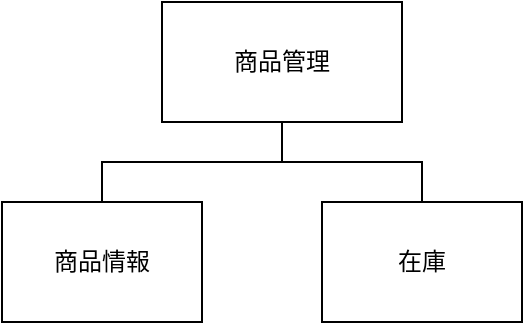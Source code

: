<mxfile version="12.1.0" type="device" pages="1"><diagram id="wrpmUGDUPV51dJftIt9m" name="Page-1"><mxGraphModel dx="538" dy="500" grid="1" gridSize="10" guides="1" tooltips="1" connect="1" arrows="1" fold="1" page="1" pageScale="1" pageWidth="827" pageHeight="1169" math="0" shadow="0"><root><mxCell id="0"/><mxCell id="1" parent="0"/><UserObject label="&lt;font style=&quot;vertical-align: inherit&quot;&gt;&lt;font style=&quot;vertical-align: inherit&quot;&gt;商品管理&lt;/font&gt;&lt;/font&gt;" treeRoot="1" id="a7nK9uGA60JsyTPENsQV-1"><mxCell style="whiteSpace=wrap;html=1;align=center;treeFolding=1;treeMoving=1;container=1;recursiveResize=0;" vertex="1" parent="1"><mxGeometry x="250" y="20" width="120" height="60" as="geometry"/></mxCell></UserObject><mxCell id="a7nK9uGA60JsyTPENsQV-2" value="&lt;font style=&quot;vertical-align: inherit&quot;&gt;&lt;font style=&quot;vertical-align: inherit&quot;&gt;在庫&lt;/font&gt;&lt;/font&gt;" style="whiteSpace=wrap;html=1;align=center;verticalAlign=middle;container=1;recursiveResize=0;treeFolding=1;treeMoving=1;" vertex="1" parent="1"><mxGeometry x="330" y="120" width="100" height="60" as="geometry"/></mxCell><mxCell id="a7nK9uGA60JsyTPENsQV-3" value="" style="edgeStyle=elbowEdgeStyle;elbow=vertical;startArrow=none;endArrow=none;rounded=0;" edge="1" target="a7nK9uGA60JsyTPENsQV-2" parent="1"><mxGeometry relative="1" as="geometry"><mxPoint x="310" y="80" as="sourcePoint"/></mxGeometry></mxCell><mxCell id="a7nK9uGA60JsyTPENsQV-4" value="&lt;font style=&quot;vertical-align: inherit&quot;&gt;&lt;font style=&quot;vertical-align: inherit&quot;&gt;商品情報&lt;/font&gt;&lt;/font&gt;" style="whiteSpace=wrap;html=1;align=center;verticalAlign=middle;container=1;recursiveResize=0;treeFolding=1;treeMoving=1;" vertex="1" parent="1"><mxGeometry x="170" y="120" width="100" height="60" as="geometry"/></mxCell><mxCell id="a7nK9uGA60JsyTPENsQV-5" value="" style="edgeStyle=elbowEdgeStyle;elbow=vertical;startArrow=none;endArrow=none;rounded=0;exitX=0.5;exitY=1;exitDx=0;exitDy=0;" edge="1" target="a7nK9uGA60JsyTPENsQV-4" parent="1" source="a7nK9uGA60JsyTPENsQV-1"><mxGeometry relative="1" as="geometry"><mxPoint x="150" y="80" as="sourcePoint"/></mxGeometry></mxCell></root></mxGraphModel></diagram></mxfile>
